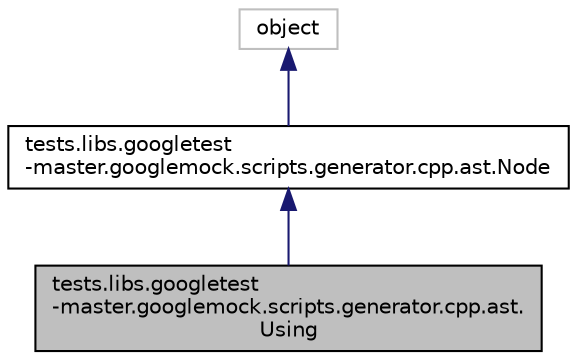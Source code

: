 digraph "tests.libs.googletest-master.googlemock.scripts.generator.cpp.ast.Using"
{
  edge [fontname="Helvetica",fontsize="10",labelfontname="Helvetica",labelfontsize="10"];
  node [fontname="Helvetica",fontsize="10",shape=record];
  Node0 [label="tests.libs.googletest\l-master.googlemock.scripts.generator.cpp.ast.\lUsing",height=0.2,width=0.4,color="black", fillcolor="grey75", style="filled", fontcolor="black"];
  Node1 -> Node0 [dir="back",color="midnightblue",fontsize="10",style="solid"];
  Node1 [label="tests.libs.googletest\l-master.googlemock.scripts.generator.cpp.ast.Node",height=0.2,width=0.4,color="black", fillcolor="white", style="filled",URL="$classtests_1_1libs_1_1googletest-master_1_1googlemock_1_1scripts_1_1generator_1_1cpp_1_1ast_1_1Node.html"];
  Node2 -> Node1 [dir="back",color="midnightblue",fontsize="10",style="solid"];
  Node2 [label="object",height=0.2,width=0.4,color="grey75", fillcolor="white", style="filled"];
}
